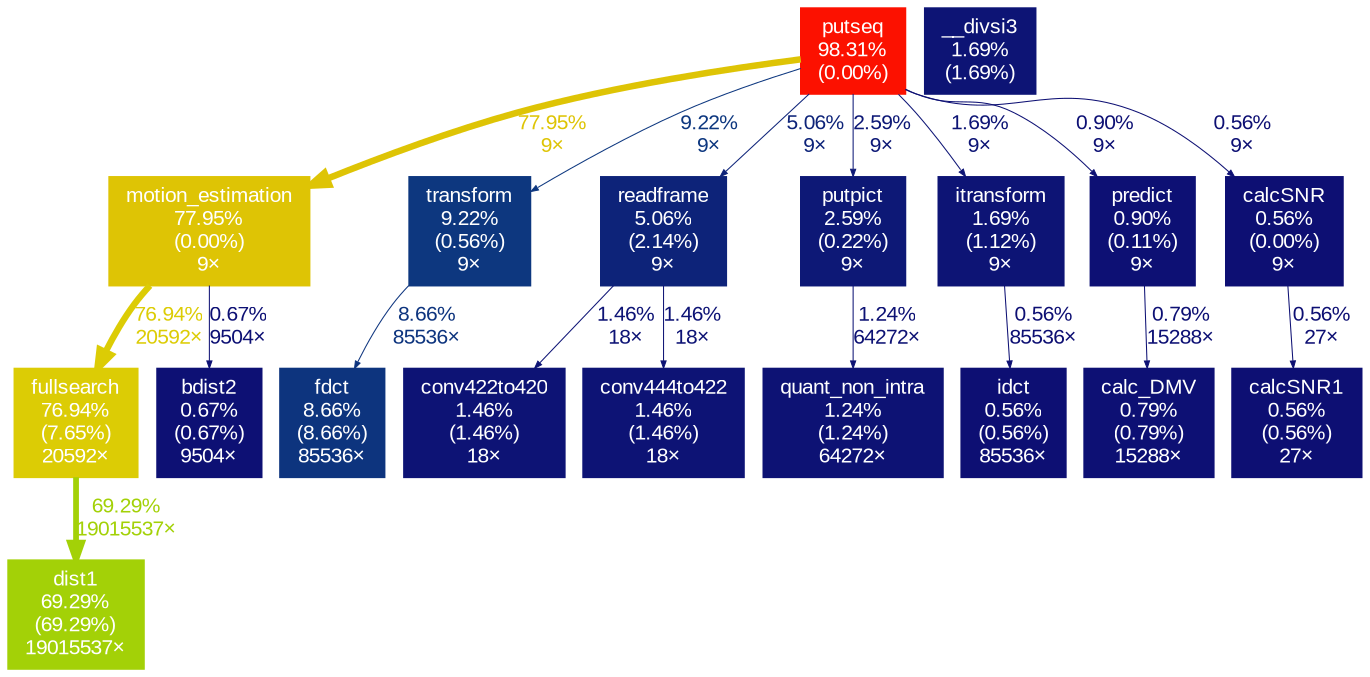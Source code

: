 digraph {
	graph [fontname=Arial, nodesep=0.125, ranksep=0.25];
	node [fontcolor=white, fontname=Arial, height=0, shape=box, style=filled, width=0];
	edge [fontname=Arial];
	1 [color="#fc1100", fontcolor="#ffffff", fontsize="10.00", label="putseq\n98.31%\n(0.00%)"];
	1 -> 2 [arrowsize="0.88", color="#dec405", fontcolor="#dec405", fontsize="10.00", label="77.95%\n9×", labeldistance="3.12", penwidth="3.12"];
	1 -> 5 [arrowsize="0.35", color="#0d377f", fontcolor="#0d377f", fontsize="10.00", label="9.22%\n9×", labeldistance="0.50", penwidth="0.50"];
	1 -> 7 [arrowsize="0.35", color="#0d2379", fontcolor="#0d2379", fontsize="10.00", label="5.06%\n9×", labeldistance="0.50", penwidth="0.50"];
	1 -> 8 [arrowsize="0.35", color="#0d1876", fontcolor="#0d1876", fontsize="10.00", label="2.59%\n9×", labeldistance="0.50", penwidth="0.50"];
	1 -> 9 [arrowsize="0.35", color="#0d1475", fontcolor="#0d1475", fontsize="10.00", label="1.69%\n9×", labeldistance="0.50", penwidth="0.50"];
	1 -> 14 [arrowsize="0.35", color="#0d1074", fontcolor="#0d1074", fontsize="10.00", label="0.90%\n9×", labeldistance="0.50", penwidth="0.50"];
	1 -> 19 [arrowsize="0.35", color="#0d0f73", fontcolor="#0d0f73", fontsize="10.00", label="0.56%\n9×", labeldistance="0.50", penwidth="0.50"];
	2 [color="#dec405", fontcolor="#ffffff", fontsize="10.00", label="motion_estimation\n77.95%\n(0.00%)\n9×"];
	2 -> 3 [arrowsize="0.88", color="#dccc05", fontcolor="#dccc05", fontsize="10.00", label="76.94%\n20592×", labeldistance="3.08", penwidth="3.08"];
	2 -> 16 [arrowsize="0.35", color="#0d1074", fontcolor="#0d1074", fontsize="10.00", label="0.67%\n9504×", labeldistance="0.50", penwidth="0.50"];
	3 [color="#dccc05", fontcolor="#ffffff", fontsize="10.00", label="fullsearch\n76.94%\n(7.65%)\n20592×"];
	3 -> 4 [arrowsize="0.83", color="#a3d107", fontcolor="#a3d107", fontsize="10.00", label="69.29%\n19015537×", labeldistance="2.77", penwidth="2.77"];
	4 [color="#a3d107", fontcolor="#ffffff", fontsize="10.00", label="dist1\n69.29%\n(69.29%)\n19015537×"];
	5 [color="#0d377f", fontcolor="#ffffff", fontsize="10.00", label="transform\n9.22%\n(0.56%)\n9×"];
	5 -> 6 [arrowsize="0.35", color="#0d347e", fontcolor="#0d347e", fontsize="10.00", label="8.66%\n85536×", labeldistance="0.50", penwidth="0.50"];
	6 [color="#0d347e", fontcolor="#ffffff", fontsize="10.00", label="fdct\n8.66%\n(8.66%)\n85536×"];
	7 [color="#0d2379", fontcolor="#ffffff", fontsize="10.00", label="readframe\n5.06%\n(2.14%)\n9×"];
	7 -> 11 [arrowsize="0.35", color="#0d1375", fontcolor="#0d1375", fontsize="10.00", label="1.46%\n18×", labeldistance="0.50", penwidth="0.50"];
	7 -> 12 [arrowsize="0.35", color="#0d1375", fontcolor="#0d1375", fontsize="10.00", label="1.46%\n18×", labeldistance="0.50", penwidth="0.50"];
	8 [color="#0d1876", fontcolor="#ffffff", fontsize="10.00", label="putpict\n2.59%\n(0.22%)\n9×"];
	8 -> 13 [arrowsize="0.35", color="#0d1274", fontcolor="#0d1274", fontsize="10.00", label="1.24%\n64272×", labeldistance="0.50", penwidth="0.50"];
	9 [color="#0d1475", fontcolor="#ffffff", fontsize="10.00", label="itransform\n1.69%\n(1.12%)\n9×"];
	9 -> 17 [arrowsize="0.35", color="#0d0f73", fontcolor="#0d0f73", fontsize="10.00", label="0.56%\n85536×", labeldistance="0.50", penwidth="0.50"];
	10 [color="#0d1475", fontcolor="#ffffff", fontsize="10.00", label="__divsi3\n1.69%\n(1.69%)"];
	11 [color="#0d1375", fontcolor="#ffffff", fontsize="10.00", label="conv422to420\n1.46%\n(1.46%)\n18×"];
	12 [color="#0d1375", fontcolor="#ffffff", fontsize="10.00", label="conv444to422\n1.46%\n(1.46%)\n18×"];
	13 [color="#0d1274", fontcolor="#ffffff", fontsize="10.00", label="quant_non_intra\n1.24%\n(1.24%)\n64272×"];
	14 [color="#0d1074", fontcolor="#ffffff", fontsize="10.00", label="predict\n0.90%\n(0.11%)\n9×"];
	14 -> 15 [arrowsize="0.35", color="#0d1074", fontcolor="#0d1074", fontsize="10.00", label="0.79%\n15288×", labeldistance="0.50", penwidth="0.50"];
	15 [color="#0d1074", fontcolor="#ffffff", fontsize="10.00", label="calc_DMV\n0.79%\n(0.79%)\n15288×"];
	16 [color="#0d1074", fontcolor="#ffffff", fontsize="10.00", label="bdist2\n0.67%\n(0.67%)\n9504×"];
	17 [color="#0d0f73", fontcolor="#ffffff", fontsize="10.00", label="idct\n0.56%\n(0.56%)\n85536×"];
	18 [color="#0d0f73", fontcolor="#ffffff", fontsize="10.00", label="calcSNR1\n0.56%\n(0.56%)\n27×"];
	19 [color="#0d0f73", fontcolor="#ffffff", fontsize="10.00", label="calcSNR\n0.56%\n(0.00%)\n9×"];
	19 -> 18 [arrowsize="0.35", color="#0d0f73", fontcolor="#0d0f73", fontsize="10.00", label="0.56%\n27×", labeldistance="0.50", penwidth="0.50"];
}
